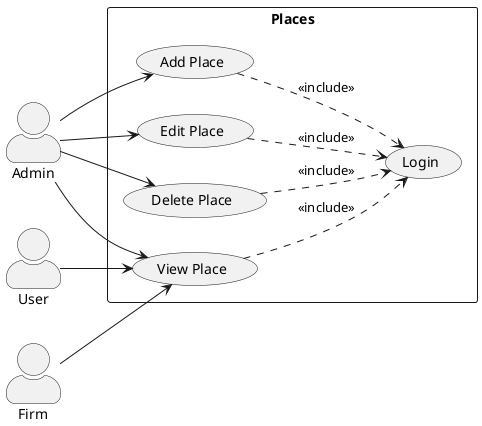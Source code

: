 @startuml
'https://plantuml.com/use-case-diagram
left to right direction
skinparam actorStyle awesome
skinparam packageStyle rect

actor "Admin" as admin
actor "User" as user
actor "Firm" as firm

rectangle "Places" {
    usecase (Add Place) as add_place
    usecase (Edit Place) as edit_place
    usecase (Delete Place) as delete_place
    usecase (View Place) as view_place

    usecase "Login" as login

    add_place ..> login : <<include>>
    edit_place ..> login : <<include>>
    delete_place ..> login : <<include>>
    view_place ..> login : <<include>>
}

' Admin
admin --> add_place
admin --> edit_place
admin --> delete_place
admin --> view_place

' User
user --> view_place

' Firm
firm --> view_place

@enduml